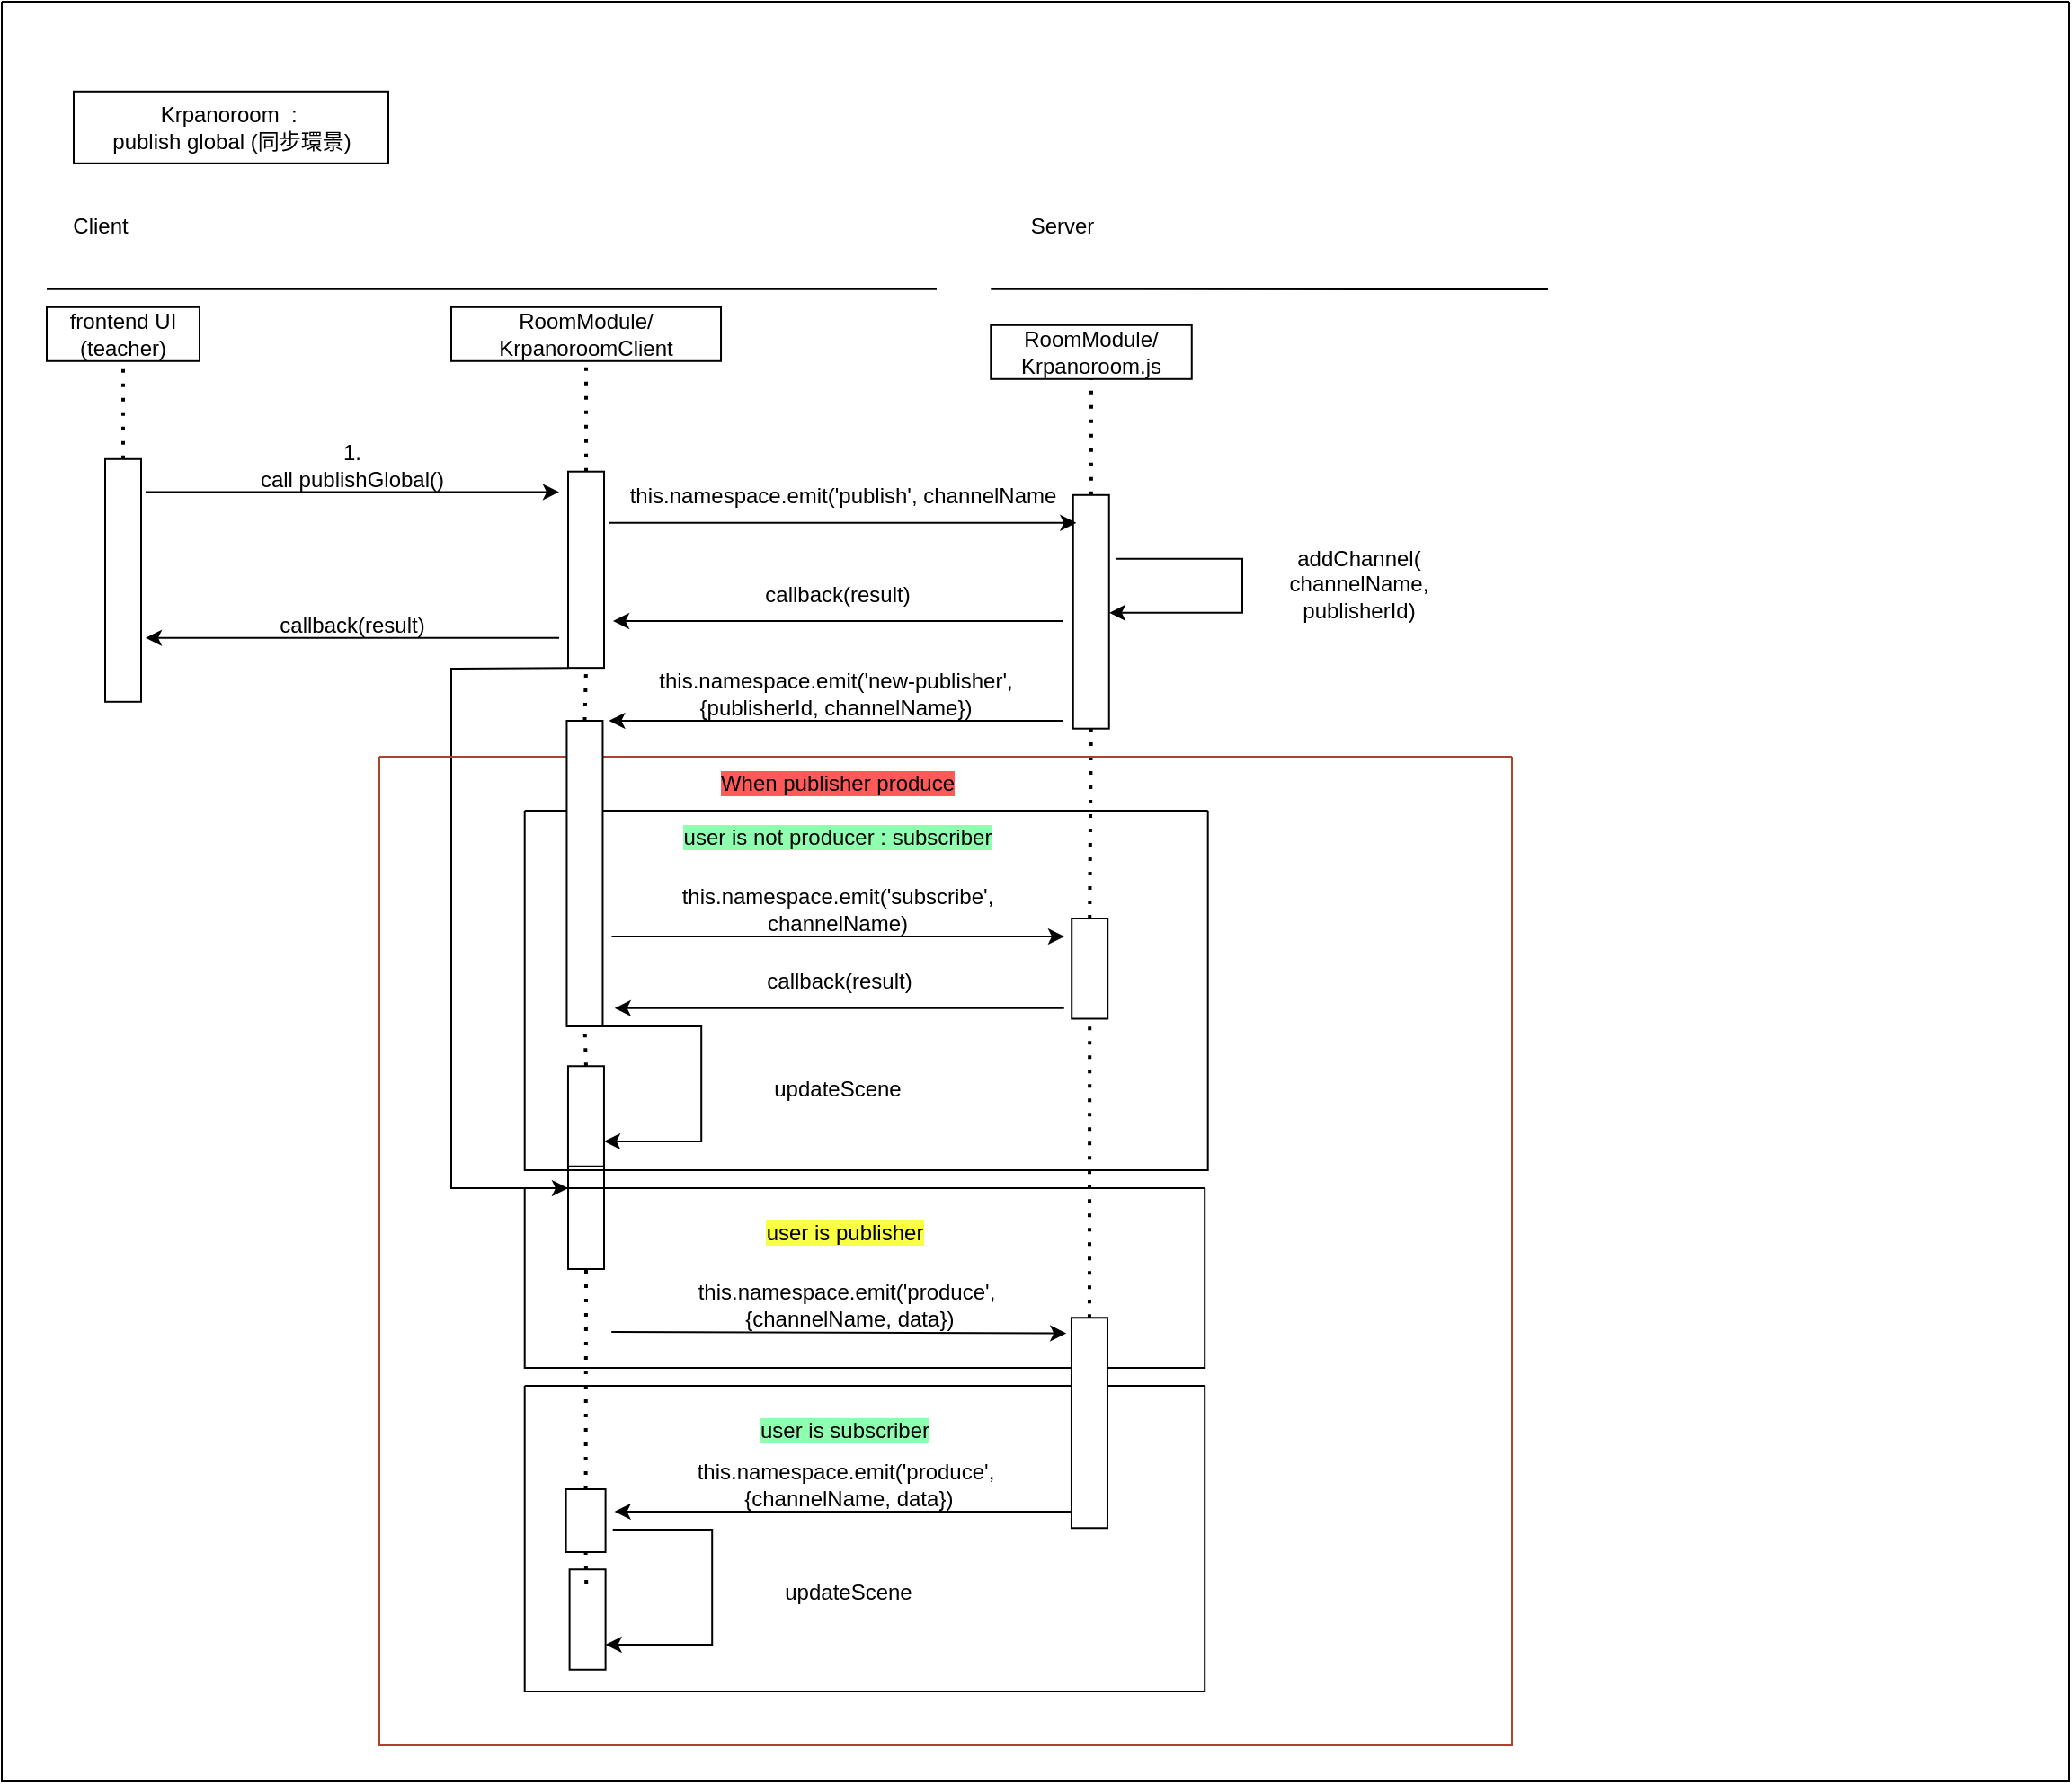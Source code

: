<mxfile version="20.8.21" type="github">
  <diagram id="Z87XCZslrCXwQrkr19RX" name="Page-1">
    <mxGraphModel dx="2261" dy="707" grid="1" gridSize="10" guides="1" tooltips="1" connect="1" arrows="1" fold="1" page="1" pageScale="1" pageWidth="827" pageHeight="1169" math="0" shadow="0">
      <root>
        <mxCell id="0" />
        <mxCell id="1" parent="0" />
        <mxCell id="0DKkQV_DlRvVZHHdh2dW-18" value="" style="swimlane;startSize=0;fillColor=#FF5959;" vertex="1" parent="1">
          <mxGeometry x="-770" y="50" width="1150" height="990" as="geometry" />
        </mxCell>
        <mxCell id="S6yvC7qdEsfKQvKiLP5z-27" value="" style="rounded=0;whiteSpace=wrap;html=1;" parent="0DKkQV_DlRvVZHHdh2dW-18" vertex="1">
          <mxGeometry x="40" y="49.9" width="175" height="40" as="geometry" />
        </mxCell>
        <mxCell id="S6yvC7qdEsfKQvKiLP5z-6" value="" style="endArrow=none;dashed=1;html=1;dashPattern=1 3;strokeWidth=2;rounded=0;entryX=0.5;entryY=1;entryDx=0;entryDy=0;startArrow=none;" parent="0DKkQV_DlRvVZHHdh2dW-18" source="QYz8oIN1GEiqAUlNkPk4-4" target="S6yvC7qdEsfKQvKiLP5z-3" edge="1">
          <mxGeometry width="50" height="50" relative="1" as="geometry">
            <mxPoint x="582.25" y="669.9" as="sourcePoint" />
            <mxPoint x="728.5" y="259.9" as="targetPoint" />
          </mxGeometry>
        </mxCell>
        <mxCell id="S6yvC7qdEsfKQvKiLP5z-9" value="" style="endArrow=none;html=1;rounded=0;" parent="0DKkQV_DlRvVZHHdh2dW-18" edge="1">
          <mxGeometry width="50" height="50" relative="1" as="geometry">
            <mxPoint x="25" y="159.9" as="sourcePoint" />
            <mxPoint x="520" y="159.9" as="targetPoint" />
          </mxGeometry>
        </mxCell>
        <mxCell id="S6yvC7qdEsfKQvKiLP5z-10" value="" style="endArrow=none;html=1;rounded=0;" parent="0DKkQV_DlRvVZHHdh2dW-18" edge="1">
          <mxGeometry width="50" height="50" relative="1" as="geometry">
            <mxPoint x="550.13" y="159.9" as="sourcePoint" />
            <mxPoint x="860" y="160" as="targetPoint" />
          </mxGeometry>
        </mxCell>
        <mxCell id="S6yvC7qdEsfKQvKiLP5z-11" value="Client" style="text;strokeColor=none;align=center;fillColor=none;html=1;verticalAlign=middle;whiteSpace=wrap;rounded=0;" parent="0DKkQV_DlRvVZHHdh2dW-18" vertex="1">
          <mxGeometry x="25" y="109.9" width="60" height="30" as="geometry" />
        </mxCell>
        <mxCell id="S6yvC7qdEsfKQvKiLP5z-12" value="Server" style="text;strokeColor=none;align=center;fillColor=none;html=1;verticalAlign=middle;whiteSpace=wrap;rounded=0;" parent="0DKkQV_DlRvVZHHdh2dW-18" vertex="1">
          <mxGeometry x="560" y="109.9" width="60" height="30" as="geometry" />
        </mxCell>
        <mxCell id="S6yvC7qdEsfKQvKiLP5z-26" value="Krpanoroom&amp;nbsp; :&amp;nbsp;&lt;br&gt;publish global (同步環景)" style="text;strokeColor=none;align=center;fillColor=none;html=1;verticalAlign=middle;whiteSpace=wrap;rounded=0;" parent="0DKkQV_DlRvVZHHdh2dW-18" vertex="1">
          <mxGeometry x="52.5" y="54.9" width="150" height="30" as="geometry" />
        </mxCell>
        <mxCell id="S6yvC7qdEsfKQvKiLP5z-30" value="RoomModule/&lt;br&gt;KrpanoroomClient" style="rounded=0;whiteSpace=wrap;html=1;" parent="0DKkQV_DlRvVZHHdh2dW-18" vertex="1">
          <mxGeometry x="250.0" y="169.9" width="150.01" height="30" as="geometry" />
        </mxCell>
        <mxCell id="S6yvC7qdEsfKQvKiLP5z-33" value="" style="rounded=0;whiteSpace=wrap;html=1;rotation=90;" parent="0DKkQV_DlRvVZHHdh2dW-18" vertex="1">
          <mxGeometry x="270.4" y="305.96" width="109.21" height="20" as="geometry" />
        </mxCell>
        <mxCell id="S6yvC7qdEsfKQvKiLP5z-32" value="" style="endArrow=none;dashed=1;html=1;dashPattern=1 3;strokeWidth=2;rounded=0;entryX=0.5;entryY=1;entryDx=0;entryDy=0;startArrow=none;" parent="0DKkQV_DlRvVZHHdh2dW-18" source="S6yvC7qdEsfKQvKiLP5z-33" target="S6yvC7qdEsfKQvKiLP5z-30" edge="1">
          <mxGeometry width="50" height="50" relative="1" as="geometry">
            <mxPoint x="138.7" y="619.9" as="sourcePoint" />
            <mxPoint x="138.7" y="249.9" as="targetPoint" />
          </mxGeometry>
        </mxCell>
        <mxCell id="QYz8oIN1GEiqAUlNkPk4-4" value="" style="rounded=0;whiteSpace=wrap;html=1;rotation=90;spacing=4;" parent="0DKkQV_DlRvVZHHdh2dW-18" vertex="1">
          <mxGeometry x="540.9" y="329.37" width="129.95" height="20" as="geometry" />
        </mxCell>
        <mxCell id="MCn9pfl6cx8tljpHCmL5-1" value="" style="endArrow=classic;html=1;rounded=0;entryX=1;entryY=1;entryDx=0;entryDy=0;exitX=0;exitY=1;exitDx=0;exitDy=0;" parent="0DKkQV_DlRvVZHHdh2dW-18" source="MCn9pfl6cx8tljpHCmL5-3" target="MCn9pfl6cx8tljpHCmL5-3" edge="1">
          <mxGeometry width="50" height="50" relative="1" as="geometry">
            <mxPoint x="31.04" y="266.74" as="sourcePoint" />
            <mxPoint x="470" y="310.9" as="targetPoint" />
          </mxGeometry>
        </mxCell>
        <mxCell id="MCn9pfl6cx8tljpHCmL5-3" value="1. &lt;br&gt;call publishGlobal()" style="text;strokeColor=none;align=center;fillColor=none;html=1;verticalAlign=middle;whiteSpace=wrap;rounded=0;" parent="0DKkQV_DlRvVZHHdh2dW-18" vertex="1">
          <mxGeometry x="80" y="242.72" width="230" height="30" as="geometry" />
        </mxCell>
        <mxCell id="MCn9pfl6cx8tljpHCmL5-5" value="frontend UI&lt;br&gt;(teacher)" style="rounded=0;whiteSpace=wrap;html=1;" parent="0DKkQV_DlRvVZHHdh2dW-18" vertex="1">
          <mxGeometry x="25" y="169.9" width="85" height="30" as="geometry" />
        </mxCell>
        <mxCell id="MCn9pfl6cx8tljpHCmL5-6" value="" style="rounded=0;whiteSpace=wrap;html=1;rotation=90;spacing=4;" parent="0DKkQV_DlRvVZHHdh2dW-18" vertex="1">
          <mxGeometry y="311.9" width="135" height="20" as="geometry" />
        </mxCell>
        <mxCell id="MCn9pfl6cx8tljpHCmL5-7" value="" style="endArrow=none;dashed=1;html=1;dashPattern=1 3;strokeWidth=2;rounded=0;entryX=0.5;entryY=1;entryDx=0;entryDy=0;exitX=0;exitY=0.5;exitDx=0;exitDy=0;" parent="0DKkQV_DlRvVZHHdh2dW-18" source="MCn9pfl6cx8tljpHCmL5-6" target="MCn9pfl6cx8tljpHCmL5-5" edge="1">
          <mxGeometry width="50" height="50" relative="1" as="geometry">
            <mxPoint x="420" y="329.9" as="sourcePoint" />
            <mxPoint x="470" y="279.9" as="targetPoint" />
          </mxGeometry>
        </mxCell>
        <mxCell id="0DKkQV_DlRvVZHHdh2dW-1" value="" style="endArrow=classic;html=1;rounded=0;exitX=0;exitY=1;exitDx=0;exitDy=0;entryX=1;entryY=1;entryDx=0;entryDy=0;" edge="1" parent="0DKkQV_DlRvVZHHdh2dW-18" source="0DKkQV_DlRvVZHHdh2dW-2" target="0DKkQV_DlRvVZHHdh2dW-2">
          <mxGeometry width="50" height="50" relative="1" as="geometry">
            <mxPoint x="560" y="349.9" as="sourcePoint" />
            <mxPoint x="600" y="309.9" as="targetPoint" />
          </mxGeometry>
        </mxCell>
        <mxCell id="0DKkQV_DlRvVZHHdh2dW-2" value="this.namespace.emit(&#39;publish&#39;, channelName" style="text;strokeColor=none;align=center;fillColor=none;html=1;verticalAlign=middle;whiteSpace=wrap;rounded=0;" vertex="1" parent="0DKkQV_DlRvVZHHdh2dW-18">
          <mxGeometry x="337.69" y="259.9" width="260" height="30" as="geometry" />
        </mxCell>
        <mxCell id="0DKkQV_DlRvVZHHdh2dW-3" value="" style="endArrow=classic;html=1;rounded=0;" edge="1" parent="0DKkQV_DlRvVZHHdh2dW-18">
          <mxGeometry width="50" height="50" relative="1" as="geometry">
            <mxPoint x="620" y="309.9" as="sourcePoint" />
            <mxPoint x="616" y="339.9" as="targetPoint" />
            <Array as="points">
              <mxPoint x="690" y="309.9" />
              <mxPoint x="690" y="339.9" />
            </Array>
          </mxGeometry>
        </mxCell>
        <mxCell id="0DKkQV_DlRvVZHHdh2dW-4" value="addChannel(&lt;br&gt;channelName, &lt;br&gt;publisherId)" style="text;strokeColor=none;align=center;fillColor=none;html=1;verticalAlign=middle;whiteSpace=wrap;rounded=0;" vertex="1" parent="0DKkQV_DlRvVZHHdh2dW-18">
          <mxGeometry x="700" y="295.04" width="110" height="58.83" as="geometry" />
        </mxCell>
        <mxCell id="0DKkQV_DlRvVZHHdh2dW-6" value="" style="endArrow=classic;html=1;rounded=0;exitX=1;exitY=1;exitDx=0;exitDy=0;entryX=0;entryY=1;entryDx=0;entryDy=0;" edge="1" parent="0DKkQV_DlRvVZHHdh2dW-18" source="0DKkQV_DlRvVZHHdh2dW-7" target="0DKkQV_DlRvVZHHdh2dW-7">
          <mxGeometry width="50" height="50" relative="1" as="geometry">
            <mxPoint x="550" y="349.9" as="sourcePoint" />
            <mxPoint x="600" y="299.9" as="targetPoint" />
          </mxGeometry>
        </mxCell>
        <mxCell id="0DKkQV_DlRvVZHHdh2dW-7" value="this.namespace.emit(&#39;new-publisher&#39;, {publisherId, channelName})" style="text;strokeColor=none;align=center;fillColor=none;html=1;verticalAlign=middle;whiteSpace=wrap;rounded=0;" vertex="1" parent="0DKkQV_DlRvVZHHdh2dW-18">
          <mxGeometry x="337.69" y="370" width="252.31" height="30" as="geometry" />
        </mxCell>
        <mxCell id="0DKkQV_DlRvVZHHdh2dW-10" value="&lt;br&gt;callback(result)" style="text;strokeColor=none;align=center;fillColor=none;html=1;verticalAlign=middle;whiteSpace=wrap;rounded=0;" vertex="1" parent="0DKkQV_DlRvVZHHdh2dW-18">
          <mxGeometry x="80" y="323.87" width="230" height="30" as="geometry" />
        </mxCell>
        <mxCell id="0DKkQV_DlRvVZHHdh2dW-11" value="" style="endArrow=classic;html=1;rounded=0;exitX=1;exitY=1;exitDx=0;exitDy=0;entryX=0;entryY=1;entryDx=0;entryDy=0;" edge="1" parent="0DKkQV_DlRvVZHHdh2dW-18" source="0DKkQV_DlRvVZHHdh2dW-10" target="0DKkQV_DlRvVZHHdh2dW-10">
          <mxGeometry width="50" height="50" relative="1" as="geometry">
            <mxPoint x="550" y="224.94" as="sourcePoint" />
            <mxPoint x="600" y="174.94" as="targetPoint" />
          </mxGeometry>
        </mxCell>
        <mxCell id="S6yvC7qdEsfKQvKiLP5z-3" value="RoomModule/&lt;br&gt;Krpanoroom.js" style="rounded=0;whiteSpace=wrap;html=1;" parent="0DKkQV_DlRvVZHHdh2dW-18" vertex="1">
          <mxGeometry x="550.13" y="179.9" width="111.75" height="30" as="geometry" />
        </mxCell>
        <mxCell id="0DKkQV_DlRvVZHHdh2dW-24" value="callback(result)" style="text;strokeColor=none;align=center;fillColor=none;html=1;verticalAlign=middle;whiteSpace=wrap;rounded=0;" vertex="1" parent="0DKkQV_DlRvVZHHdh2dW-18">
          <mxGeometry x="340" y="314.5" width="250" height="30" as="geometry" />
        </mxCell>
        <mxCell id="0DKkQV_DlRvVZHHdh2dW-25" value="" style="endArrow=classic;html=1;rounded=0;exitX=1;exitY=1;exitDx=0;exitDy=0;entryX=0;entryY=1;entryDx=0;entryDy=0;" edge="1" parent="0DKkQV_DlRvVZHHdh2dW-18" source="0DKkQV_DlRvVZHHdh2dW-24" target="0DKkQV_DlRvVZHHdh2dW-24">
          <mxGeometry width="50" height="50" relative="1" as="geometry">
            <mxPoint x="548.25" y="274.5" as="sourcePoint" />
            <mxPoint x="598.25" y="224.5" as="targetPoint" />
          </mxGeometry>
        </mxCell>
        <mxCell id="0DKkQV_DlRvVZHHdh2dW-30" value="" style="endArrow=none;dashed=1;html=1;dashPattern=1 3;strokeWidth=2;rounded=0;entryX=1;entryY=0.5;entryDx=0;entryDy=0;exitX=0;exitY=0.5;exitDx=0;exitDy=0;" edge="1" parent="0DKkQV_DlRvVZHHdh2dW-18" source="0DKkQV_DlRvVZHHdh2dW-16" target="QYz8oIN1GEiqAUlNkPk4-4">
          <mxGeometry width="50" height="50" relative="1" as="geometry">
            <mxPoint x="550" y="400" as="sourcePoint" />
            <mxPoint x="600" y="350" as="targetPoint" />
          </mxGeometry>
        </mxCell>
        <mxCell id="0DKkQV_DlRvVZHHdh2dW-31" value="" style="endArrow=none;dashed=1;html=1;dashPattern=1 3;strokeWidth=2;rounded=0;entryX=1;entryY=0.5;entryDx=0;entryDy=0;exitX=0.5;exitY=0;exitDx=0;exitDy=0;" edge="1" parent="0DKkQV_DlRvVZHHdh2dW-18" source="0DKkQV_DlRvVZHHdh2dW-26" target="S6yvC7qdEsfKQvKiLP5z-33">
          <mxGeometry width="50" height="50" relative="1" as="geometry">
            <mxPoint x="550" y="400" as="sourcePoint" />
            <mxPoint x="600" y="350" as="targetPoint" />
          </mxGeometry>
        </mxCell>
        <mxCell id="0DKkQV_DlRvVZHHdh2dW-33" value="" style="rounded=0;whiteSpace=wrap;html=1;rotation=90;spacing=4;" vertex="1" parent="0DKkQV_DlRvVZHHdh2dW-18">
          <mxGeometry x="288.57" y="658.56" width="72.87" height="20" as="geometry" />
        </mxCell>
        <mxCell id="0DKkQV_DlRvVZHHdh2dW-34" value="" style="endArrow=classic;html=1;rounded=0;exitX=1;exitY=1;exitDx=0;exitDy=0;" edge="1" parent="0DKkQV_DlRvVZHHdh2dW-18" source="S6yvC7qdEsfKQvKiLP5z-33">
          <mxGeometry width="50" height="50" relative="1" as="geometry">
            <mxPoint x="550" y="500" as="sourcePoint" />
            <mxPoint x="315" y="660" as="targetPoint" />
            <Array as="points">
              <mxPoint x="250" y="371" />
              <mxPoint x="250" y="660" />
            </Array>
          </mxGeometry>
        </mxCell>
        <mxCell id="0DKkQV_DlRvVZHHdh2dW-96" value="" style="endArrow=none;dashed=1;html=1;dashPattern=1 3;strokeWidth=2;rounded=0;fontColor=#000000;entryX=1;entryY=0.5;entryDx=0;entryDy=0;exitX=0;exitY=0.5;exitDx=0;exitDy=0;" edge="1" parent="0DKkQV_DlRvVZHHdh2dW-18" source="0DKkQV_DlRvVZHHdh2dW-33" target="0DKkQV_DlRvVZHHdh2dW-27">
          <mxGeometry width="50" height="50" relative="1" as="geometry">
            <mxPoint x="520" y="570" as="sourcePoint" />
            <mxPoint x="570" y="520" as="targetPoint" />
          </mxGeometry>
        </mxCell>
        <mxCell id="0DKkQV_DlRvVZHHdh2dW-97" value="" style="endArrow=none;dashed=1;html=1;dashPattern=1 3;strokeWidth=2;rounded=0;fontColor=#000000;entryX=1;entryY=0.5;entryDx=0;entryDy=0;exitX=0.5;exitY=0;exitDx=0;exitDy=0;" edge="1" parent="0DKkQV_DlRvVZHHdh2dW-18" source="0DKkQV_DlRvVZHHdh2dW-87" target="0DKkQV_DlRvVZHHdh2dW-33">
          <mxGeometry width="50" height="50" relative="1" as="geometry">
            <mxPoint x="520" y="570" as="sourcePoint" />
            <mxPoint x="570" y="520" as="targetPoint" />
          </mxGeometry>
        </mxCell>
        <mxCell id="0DKkQV_DlRvVZHHdh2dW-100" value="" style="swimlane;startSize=0;labelBackgroundColor=#F9FF42;rounded=0;shadow=0;glass=0;fillColor=#fad9d5;strokeColor=#ae4132;fillStyle=auto;" vertex="1" parent="0DKkQV_DlRvVZHHdh2dW-18">
          <mxGeometry x="210" y="420" width="630" height="550" as="geometry" />
        </mxCell>
        <mxCell id="0DKkQV_DlRvVZHHdh2dW-88" value="" style="swimlane;startSize=0;labelBackgroundColor=#F9FF42;fontColor=#000000;fillColor=#8FFFB0;" vertex="1" parent="0DKkQV_DlRvVZHHdh2dW-100">
          <mxGeometry x="80.85" y="350" width="378.25" height="170" as="geometry" />
        </mxCell>
        <mxCell id="0DKkQV_DlRvVZHHdh2dW-89" value="&lt;span style=&quot;background-color: rgb(143, 255, 176);&quot;&gt;user is subscriber&lt;/span&gt;" style="text;strokeColor=none;align=center;fillColor=none;html=1;verticalAlign=middle;whiteSpace=wrap;rounded=0;" vertex="1" parent="0DKkQV_DlRvVZHHdh2dW-88">
          <mxGeometry x="58.26" y="10" width="239.99" height="30" as="geometry" />
        </mxCell>
        <mxCell id="0DKkQV_DlRvVZHHdh2dW-87" value="" style="whiteSpace=wrap;html=1;labelBackgroundColor=#F9FF42;fontColor=#000000;" vertex="1" parent="0DKkQV_DlRvVZHHdh2dW-88">
          <mxGeometry x="22.95" y="57.5" width="22" height="35" as="geometry" />
        </mxCell>
        <mxCell id="0DKkQV_DlRvVZHHdh2dW-92" value="this.namespace.emit(&#39;produce&#39;,&lt;br style=&quot;border-color: var(--border-color);&quot;&gt;&amp;nbsp;{channelName, data})" style="text;strokeColor=none;align=center;fillColor=none;html=1;verticalAlign=middle;whiteSpace=wrap;rounded=0;fontColor=#000000;" vertex="1" parent="0DKkQV_DlRvVZHHdh2dW-88">
          <mxGeometry x="49.95" y="40" width="256.62" height="30" as="geometry" />
        </mxCell>
        <mxCell id="0DKkQV_DlRvVZHHdh2dW-90" value="" style="endArrow=classic;html=1;rounded=0;fontColor=#000000;exitX=1;exitY=1;exitDx=0;exitDy=0;entryX=0;entryY=1;entryDx=0;entryDy=0;" edge="1" parent="0DKkQV_DlRvVZHHdh2dW-88" source="0DKkQV_DlRvVZHHdh2dW-92" target="0DKkQV_DlRvVZHHdh2dW-92">
          <mxGeometry width="50" height="50" relative="1" as="geometry">
            <mxPoint x="228.25" y="-50" as="sourcePoint" />
            <mxPoint x="68.25" y="75" as="targetPoint" />
          </mxGeometry>
        </mxCell>
        <mxCell id="0DKkQV_DlRvVZHHdh2dW-93" value="" style="rounded=0;whiteSpace=wrap;html=1;rotation=90;spacing=4;" vertex="1" parent="0DKkQV_DlRvVZHHdh2dW-88">
          <mxGeometry x="7.08" y="120" width="55.75" height="20" as="geometry" />
        </mxCell>
        <mxCell id="0DKkQV_DlRvVZHHdh2dW-94" value="" style="endArrow=classic;html=1;rounded=0;exitX=1;exitY=1;exitDx=0;exitDy=0;entryX=0.75;entryY=0;entryDx=0;entryDy=0;" edge="1" parent="0DKkQV_DlRvVZHHdh2dW-88" target="0DKkQV_DlRvVZHHdh2dW-93">
          <mxGeometry width="50" height="50" relative="1" as="geometry">
            <mxPoint x="49" y="80" as="sourcePoint" />
            <mxPoint x="314.25" y="-100" as="targetPoint" />
            <Array as="points">
              <mxPoint x="104.25" y="80" />
              <mxPoint x="104.25" y="144" />
            </Array>
          </mxGeometry>
        </mxCell>
        <mxCell id="0DKkQV_DlRvVZHHdh2dW-95" value="updateScene" style="text;strokeColor=none;align=center;fillColor=none;html=1;verticalAlign=middle;whiteSpace=wrap;rounded=0;" vertex="1" parent="0DKkQV_DlRvVZHHdh2dW-88">
          <mxGeometry x="130.2" y="100" width="100.11" height="30" as="geometry" />
        </mxCell>
        <mxCell id="0DKkQV_DlRvVZHHdh2dW-98" value="" style="endArrow=none;dashed=1;html=1;dashPattern=1 3;strokeWidth=2;rounded=0;fontColor=#000000;entryX=0.5;entryY=1;entryDx=0;entryDy=0;" edge="1" parent="0DKkQV_DlRvVZHHdh2dW-88" target="0DKkQV_DlRvVZHHdh2dW-87">
          <mxGeometry width="50" height="50" relative="1" as="geometry">
            <mxPoint x="34.25" y="110" as="sourcePoint" />
            <mxPoint x="278.25" y="-210" as="targetPoint" />
          </mxGeometry>
        </mxCell>
        <mxCell id="0DKkQV_DlRvVZHHdh2dW-35" value="" style="swimlane;startSize=0;fillColor=#F9FF42;" vertex="1" parent="0DKkQV_DlRvVZHHdh2dW-100">
          <mxGeometry x="80.85" y="240" width="378.25" height="100" as="geometry" />
        </mxCell>
        <mxCell id="0DKkQV_DlRvVZHHdh2dW-83" value="&lt;span style=&quot;background-color: rgb(249, 255, 66);&quot;&gt;user is publisher&lt;/span&gt;" style="text;strokeColor=none;align=center;fillColor=none;html=1;verticalAlign=middle;whiteSpace=wrap;rounded=0;" vertex="1" parent="0DKkQV_DlRvVZHHdh2dW-35">
          <mxGeometry x="58.26" y="10" width="239.99" height="30" as="geometry" />
        </mxCell>
        <mxCell id="0DKkQV_DlRvVZHHdh2dW-84" value="&lt;font color=&quot;#000000&quot;&gt;this.namespace.emit(&#39;produce&#39;,&lt;br&gt;&amp;nbsp;{channelName, data})&lt;/font&gt;" style="text;strokeColor=none;align=center;fillColor=none;html=1;verticalAlign=middle;whiteSpace=wrap;rounded=0;fontColor=#008F26;" vertex="1" parent="0DKkQV_DlRvVZHHdh2dW-35">
          <mxGeometry x="48.25" y="50" width="261.75" height="30" as="geometry" />
        </mxCell>
        <mxCell id="0DKkQV_DlRvVZHHdh2dW-85" value="" style="endArrow=classic;html=1;rounded=0;fontColor=#000000;exitX=0;exitY=1;exitDx=0;exitDy=0;entryX=0.074;entryY=1.144;entryDx=0;entryDy=0;entryPerimeter=0;" edge="1" parent="0DKkQV_DlRvVZHHdh2dW-35" source="0DKkQV_DlRvVZHHdh2dW-84" target="0DKkQV_DlRvVZHHdh2dW-86">
          <mxGeometry width="50" height="50" relative="1" as="geometry">
            <mxPoint x="228.25" y="-40" as="sourcePoint" />
            <mxPoint x="298.25" y="80" as="targetPoint" />
          </mxGeometry>
        </mxCell>
        <mxCell id="0DKkQV_DlRvVZHHdh2dW-86" value="" style="rounded=0;whiteSpace=wrap;html=1;rotation=90;spacing=4;" vertex="1" parent="0DKkQV_DlRvVZHHdh2dW-35">
          <mxGeometry x="255.63" y="120.63" width="117" height="20" as="geometry" />
        </mxCell>
        <mxCell id="0DKkQV_DlRvVZHHdh2dW-13" value="" style="swimlane;startSize=0;fillColor=#8FFFB0;" vertex="1" parent="0DKkQV_DlRvVZHHdh2dW-100">
          <mxGeometry x="80.85" y="30" width="380" height="200" as="geometry">
            <mxRectangle x="291.75" y="380.09" width="50" height="40" as="alternateBounds" />
          </mxGeometry>
        </mxCell>
        <mxCell id="0DKkQV_DlRvVZHHdh2dW-14" value="&lt;span style=&quot;background-color: rgb(143, 255, 176);&quot;&gt;user is not producer : subscriber&lt;/span&gt;" style="text;strokeColor=none;align=center;fillColor=none;html=1;verticalAlign=middle;whiteSpace=wrap;rounded=0;" vertex="1" parent="0DKkQV_DlRvVZHHdh2dW-13">
          <mxGeometry x="54.26" width="239.99" height="30" as="geometry" />
        </mxCell>
        <mxCell id="0DKkQV_DlRvVZHHdh2dW-16" value="" style="rounded=0;whiteSpace=wrap;html=1;rotation=90;spacing=4;" vertex="1" parent="0DKkQV_DlRvVZHHdh2dW-13">
          <mxGeometry x="286.38" y="77.88" width="55.75" height="20" as="geometry" />
        </mxCell>
        <mxCell id="0DKkQV_DlRvVZHHdh2dW-17" value="this.namespace.emit(&#39;subscribe&#39;, channelName)" style="text;strokeColor=none;align=center;fillColor=none;html=1;verticalAlign=middle;whiteSpace=wrap;rounded=0;" vertex="1" parent="0DKkQV_DlRvVZHHdh2dW-13">
          <mxGeometry x="48.38" y="40" width="251.75" height="30" as="geometry" />
        </mxCell>
        <mxCell id="0DKkQV_DlRvVZHHdh2dW-19" value="" style="endArrow=classic;html=1;rounded=0;exitX=0;exitY=1;exitDx=0;exitDy=0;entryX=1;entryY=1;entryDx=0;entryDy=0;" edge="1" parent="0DKkQV_DlRvVZHHdh2dW-13" source="0DKkQV_DlRvVZHHdh2dW-17" target="0DKkQV_DlRvVZHHdh2dW-17">
          <mxGeometry width="50" height="50" relative="1" as="geometry">
            <mxPoint x="258.25" y="39.91" as="sourcePoint" />
            <mxPoint x="308.25" y="-10.09" as="targetPoint" />
          </mxGeometry>
        </mxCell>
        <mxCell id="0DKkQV_DlRvVZHHdh2dW-22" value="callback(result)" style="text;strokeColor=none;align=center;fillColor=none;html=1;verticalAlign=middle;whiteSpace=wrap;rounded=0;" vertex="1" parent="0DKkQV_DlRvVZHHdh2dW-13">
          <mxGeometry x="50" y="79.91" width="250" height="30" as="geometry" />
        </mxCell>
        <mxCell id="0DKkQV_DlRvVZHHdh2dW-23" value="" style="endArrow=classic;html=1;rounded=0;exitX=1;exitY=1;exitDx=0;exitDy=0;entryX=0;entryY=1;entryDx=0;entryDy=0;" edge="1" parent="0DKkQV_DlRvVZHHdh2dW-13" source="0DKkQV_DlRvVZHHdh2dW-22" target="0DKkQV_DlRvVZHHdh2dW-22">
          <mxGeometry width="50" height="50" relative="1" as="geometry">
            <mxPoint x="258.25" y="39.91" as="sourcePoint" />
            <mxPoint x="308.25" y="-10.09" as="targetPoint" />
          </mxGeometry>
        </mxCell>
        <mxCell id="0DKkQV_DlRvVZHHdh2dW-26" value="" style="rounded=0;whiteSpace=wrap;html=1;" vertex="1" parent="0DKkQV_DlRvVZHHdh2dW-13">
          <mxGeometry x="23.38" y="-50" width="20" height="170" as="geometry" />
        </mxCell>
        <mxCell id="0DKkQV_DlRvVZHHdh2dW-27" value="" style="rounded=0;whiteSpace=wrap;html=1;rotation=90;spacing=4;" vertex="1" parent="0DKkQV_DlRvVZHHdh2dW-13">
          <mxGeometry x="6.25" y="160" width="55.75" height="20" as="geometry" />
        </mxCell>
        <mxCell id="0DKkQV_DlRvVZHHdh2dW-28" value="" style="endArrow=classic;html=1;rounded=0;exitX=1;exitY=1;exitDx=0;exitDy=0;entryX=0.75;entryY=0;entryDx=0;entryDy=0;" edge="1" parent="0DKkQV_DlRvVZHHdh2dW-13" source="0DKkQV_DlRvVZHHdh2dW-26" target="0DKkQV_DlRvVZHHdh2dW-27">
          <mxGeometry width="50" height="50" relative="1" as="geometry">
            <mxPoint x="258.25" y="-10" as="sourcePoint" />
            <mxPoint x="308.25" y="-60" as="targetPoint" />
            <Array as="points">
              <mxPoint x="98.25" y="120" />
              <mxPoint x="98.25" y="184" />
            </Array>
          </mxGeometry>
        </mxCell>
        <mxCell id="0DKkQV_DlRvVZHHdh2dW-29" value="updateScene" style="text;strokeColor=none;align=center;fillColor=none;html=1;verticalAlign=middle;whiteSpace=wrap;rounded=0;" vertex="1" parent="0DKkQV_DlRvVZHHdh2dW-13">
          <mxGeometry x="124.2" y="140" width="100.11" height="30" as="geometry" />
        </mxCell>
        <mxCell id="0DKkQV_DlRvVZHHdh2dW-32" value="" style="endArrow=none;dashed=1;html=1;dashPattern=1 3;strokeWidth=2;rounded=0;entryX=0.5;entryY=1;entryDx=0;entryDy=0;exitX=0;exitY=0.5;exitDx=0;exitDy=0;" edge="1" parent="0DKkQV_DlRvVZHHdh2dW-13" source="0DKkQV_DlRvVZHHdh2dW-27" target="0DKkQV_DlRvVZHHdh2dW-26">
          <mxGeometry width="50" height="50" relative="1" as="geometry">
            <mxPoint x="258.25" y="-10" as="sourcePoint" />
            <mxPoint x="308.25" y="-60" as="targetPoint" />
          </mxGeometry>
        </mxCell>
        <mxCell id="0DKkQV_DlRvVZHHdh2dW-99" value="" style="endArrow=none;dashed=1;html=1;dashPattern=1 3;strokeWidth=2;rounded=0;fontColor=#000000;entryX=1;entryY=0.5;entryDx=0;entryDy=0;exitX=0;exitY=0.5;exitDx=0;exitDy=0;" edge="1" parent="0DKkQV_DlRvVZHHdh2dW-100" source="0DKkQV_DlRvVZHHdh2dW-86" target="0DKkQV_DlRvVZHHdh2dW-16">
          <mxGeometry width="50" height="50" relative="1" as="geometry">
            <mxPoint x="310" y="150" as="sourcePoint" />
            <mxPoint x="360" y="100" as="targetPoint" />
          </mxGeometry>
        </mxCell>
        <mxCell id="0DKkQV_DlRvVZHHdh2dW-101" value="&lt;span style=&quot;background-color: rgb(255, 89, 89);&quot;&gt;When publisher produce&lt;/span&gt;" style="text;strokeColor=none;align=center;fillColor=none;html=1;verticalAlign=middle;whiteSpace=wrap;rounded=0;fontColor=#000000;" vertex="1" parent="0DKkQV_DlRvVZHHdh2dW-100">
          <mxGeometry x="165" width="180" height="30" as="geometry" />
        </mxCell>
      </root>
    </mxGraphModel>
  </diagram>
</mxfile>
